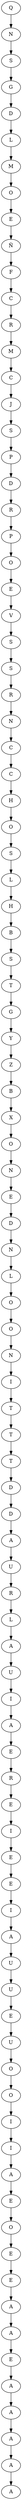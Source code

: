 digraph G{ 
 0[label="Q"];
1[label="N"];
2[label="S"];
3[label="G"];
4[label="D"];
5[label="L"];
6[label="M"];
7[label="O"];
8[label="E"];
9[label="Ñ"];
10[label="F"];
11[label="C"];
12[label="R"];
13[label="M"];
14[label="C"];
15[label="J"];
16[label="S"];
17[label="P"];
18[label="D"];
19[label="R"];
20[label="P"];
21[label="O"];
22[label="E"];
23[label="V"];
24[label="S"];
25[label="S"];
26[label="R"];
27[label="N"];
28[label="C"];
29[label="C"];
30[label="H"];
31[label="O"];
32[label="S"];
33[label="L"];
34[label="H"];
35[label="B"];
36[label="S"];
37[label="T"];
38[label="G"];
39[label="Y"];
40[label="Z"];
41[label="B"];
42[label="X"];
43[label="O"];
44[label="N"];
45[label="E"];
46[label="D"];
47[label="N"];
48[label="L"];
49[label="O"];
50[label="O"];
51[label="N"];
52[label="I"];
53[label="T"];
54[label="T"];
55[label="T"];
56[label="D"];
57[label="D"];
58[label="A"];
59[label="U"];
60[label="R"];
61[label="L"];
62[label="A"];
63[label="U"];
64[label="I"];
65[label="A"];
66[label="E"];
67[label="R"];
68[label="E"];
69[label="I"];
70[label="E"];
71[label="E"];
72[label="I"];
73[label="A"];
74[label="U"];
75[label="U"];
76[label="E"];
77[label="U"];
78[label="O"];
79[label="O"];
80[label="I"];
81[label="I"];
82[label="A"];
83[label="E"];
84[label="O"];
85[label="E"];
86[label="E"];
87[label="A"];
88[label="A"];
89[label="E"];
90[label="A"];
91[label="A"];
92[label="A"];
93[label="A"];
94[label="A"];
0-> 1-> 2-> 3-> 4-> 5-> 6-> 7-> 8-> 9-> 10-> 11-> 12-> 13-> 14-> 15-> 16-> 17-> 18-> 19-> 20-> 21-> 22-> 23-> 24-> 25-> 26-> 27-> 28-> 29-> 30-> 31-> 32-> 33-> 34-> 35-> 36-> 37-> 38-> 39-> 40-> 41-> 42-> 43-> 44-> 45-> 46-> 47-> 48-> 49-> 50-> 51-> 52-> 53-> 54-> 55-> 56-> 57-> 58-> 59-> 60-> 61-> 62-> 63-> 64-> 65-> 66-> 67-> 68-> 69-> 70-> 71-> 72-> 73-> 74-> 75-> 76-> 77-> 78-> 79-> 80-> 81-> 82-> 83-> 84-> 85-> 86-> 87-> 88-> 89-> 90-> 91-> 92-> 93-> 94;
  
 }  